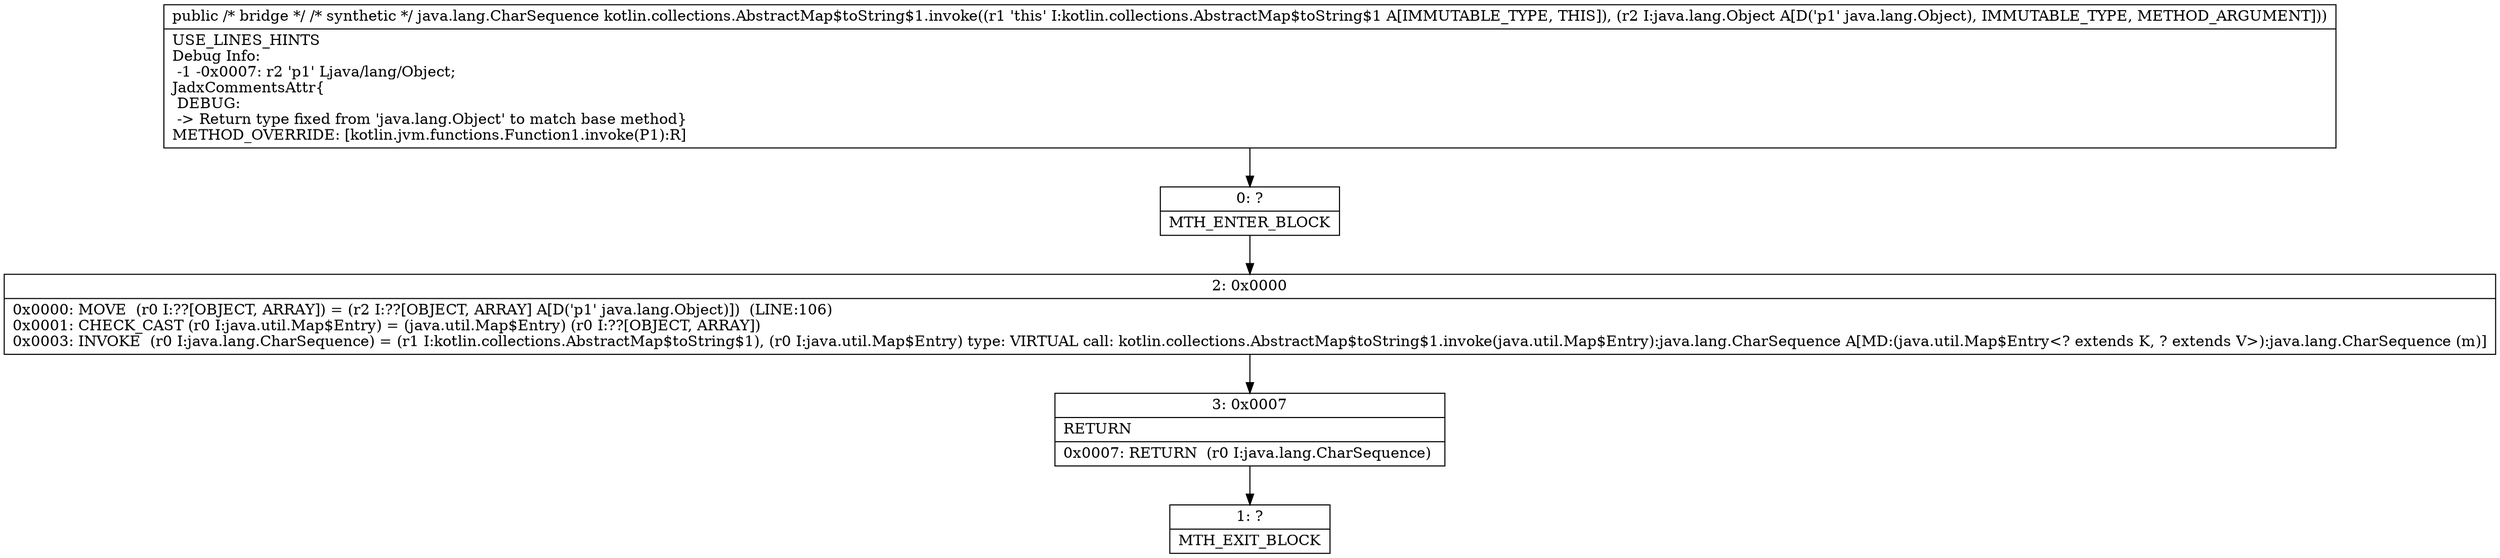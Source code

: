 digraph "CFG forkotlin.collections.AbstractMap$toString$1.invoke(Ljava\/lang\/Object;)Ljava\/lang\/Object;" {
Node_0 [shape=record,label="{0\:\ ?|MTH_ENTER_BLOCK\l}"];
Node_2 [shape=record,label="{2\:\ 0x0000|0x0000: MOVE  (r0 I:??[OBJECT, ARRAY]) = (r2 I:??[OBJECT, ARRAY] A[D('p1' java.lang.Object)])  (LINE:106)\l0x0001: CHECK_CAST (r0 I:java.util.Map$Entry) = (java.util.Map$Entry) (r0 I:??[OBJECT, ARRAY]) \l0x0003: INVOKE  (r0 I:java.lang.CharSequence) = (r1 I:kotlin.collections.AbstractMap$toString$1), (r0 I:java.util.Map$Entry) type: VIRTUAL call: kotlin.collections.AbstractMap$toString$1.invoke(java.util.Map$Entry):java.lang.CharSequence A[MD:(java.util.Map$Entry\<? extends K, ? extends V\>):java.lang.CharSequence (m)]\l}"];
Node_3 [shape=record,label="{3\:\ 0x0007|RETURN\l|0x0007: RETURN  (r0 I:java.lang.CharSequence) \l}"];
Node_1 [shape=record,label="{1\:\ ?|MTH_EXIT_BLOCK\l}"];
MethodNode[shape=record,label="{public \/* bridge *\/ \/* synthetic *\/ java.lang.CharSequence kotlin.collections.AbstractMap$toString$1.invoke((r1 'this' I:kotlin.collections.AbstractMap$toString$1 A[IMMUTABLE_TYPE, THIS]), (r2 I:java.lang.Object A[D('p1' java.lang.Object), IMMUTABLE_TYPE, METHOD_ARGUMENT]))  | USE_LINES_HINTS\lDebug Info:\l  \-1 \-0x0007: r2 'p1' Ljava\/lang\/Object;\lJadxCommentsAttr\{\l DEBUG: \l \-\> Return type fixed from 'java.lang.Object' to match base method\}\lMETHOD_OVERRIDE: [kotlin.jvm.functions.Function1.invoke(P1):R]\l}"];
MethodNode -> Node_0;Node_0 -> Node_2;
Node_2 -> Node_3;
Node_3 -> Node_1;
}

